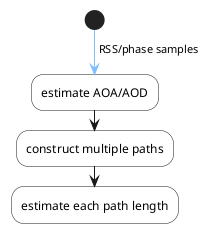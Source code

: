 ' s
' usrpRX <- host : find_device(ip_addr,ethernet)

' usrpRX <- host: issue recv(buffer,buffer_size)

' usrpRX -> host : send  data to buffer

' host->host : write buffer to file


' actibity diagram


' |host|

' start 


' partition init{
'     :openfile;
'    #Orange :alloc_buf;
'    note left: buf size aligned \n ethernet mtu

' }



' partition RX_Conf {
'     :creat_usrp;
'     note left: acquire device \n \t pointer
'     :conf_RF;
'     note left: freq,sample rate\n gain, channel\n antenna
'     :creat RF stream;
'      note left: sample type\n 

' }


' partition RX_stream {
'     while(timer_slapsed?)
'     -> false;

'     :issue recv(); 
'     note left: 10G ethernet    
'     -[dashed]-> buf size, sample type;







' |#AntiqueWhite|usrpRX|
' : recv; 
' note right: receive data from RF chain
' -[dashed]-> \n\nsend data\nto buffer;

' |host|
' #Orange:buffer ready;
' :write to file;

' endwhile 

' }
' ->true;

' stop

' |host|

' start 


' partition init{
'     :openfile;
'    #Orange :alloc_buf;
'    note left: buf size aligned \n ethernet mtu

' }



' partition TX_Conf {
'     :creat_usrp;
'     note left: acquire device \n \t pointer
'     :conf_TF;
'     note left: freq,sample rate\n gain, channel\n antenna
'     :creat TX stream;
'      note left: sample type\n 

' }


' partition TX_stream {
'     while(timer_slapsed?)
'     -> false;

'     #Orange:write buffer;

'     :issue send(); 
'     note left: 10G ethernet    
'     -[dashed]-> buf size, sample type;







' |#AntiqueWhite|usrpTX|
' : send; 
' note right: send data to RF chain
' -[dashed]->: \n\n return meta info ;

' |host|
' : handle exceptions;

' endwhile 

' }
' ->true;

' stop










' |host|

' start 


' partition init{
'     :openfile;
'    #Orange :alloc_buf;
'    note left: buf size aligned \n ethernet mtu

' }



' partition TX_Conf {
'     :creat_usrp;
'     note left: acquire device \n \t pointer
'     :conf_TF;
'     note left: freq,sample rate\n gain, channel\n antenna
'     :creat TX stream;
'      note left: sample type\n 

' }


' partition TX_stream {
'     while(timer_slapsed?)
'     -> false;

'     split 
'     -[dashed]-> liburing or libaio;
'     #Orange:write buffer 0;
    
'     split again 
'     #Orange:write buffer 1;
'         split again 
'     #Orange:..;
'     end split
 
'     :issue send(); 
'     note left: 10G ethernet    
'     -[dashed]-> bufs size, sample type;







' |#AntiqueWhite|Multi_TX|
' : send; 
' note right: send data to RF chain
' -[dashed]-> \n\n return meta info ;

' |host|
' : handle exceptions;

' endwhile 

' }
' ->true;

' stop

' @enduml


@startuml

start 
-[#80bdff]-> RSS/phase samples;
#ffffff:estimate AOA/AOD;
#ffffff:construct multiple paths;
#ffffff:estimate each path length;

@enduml